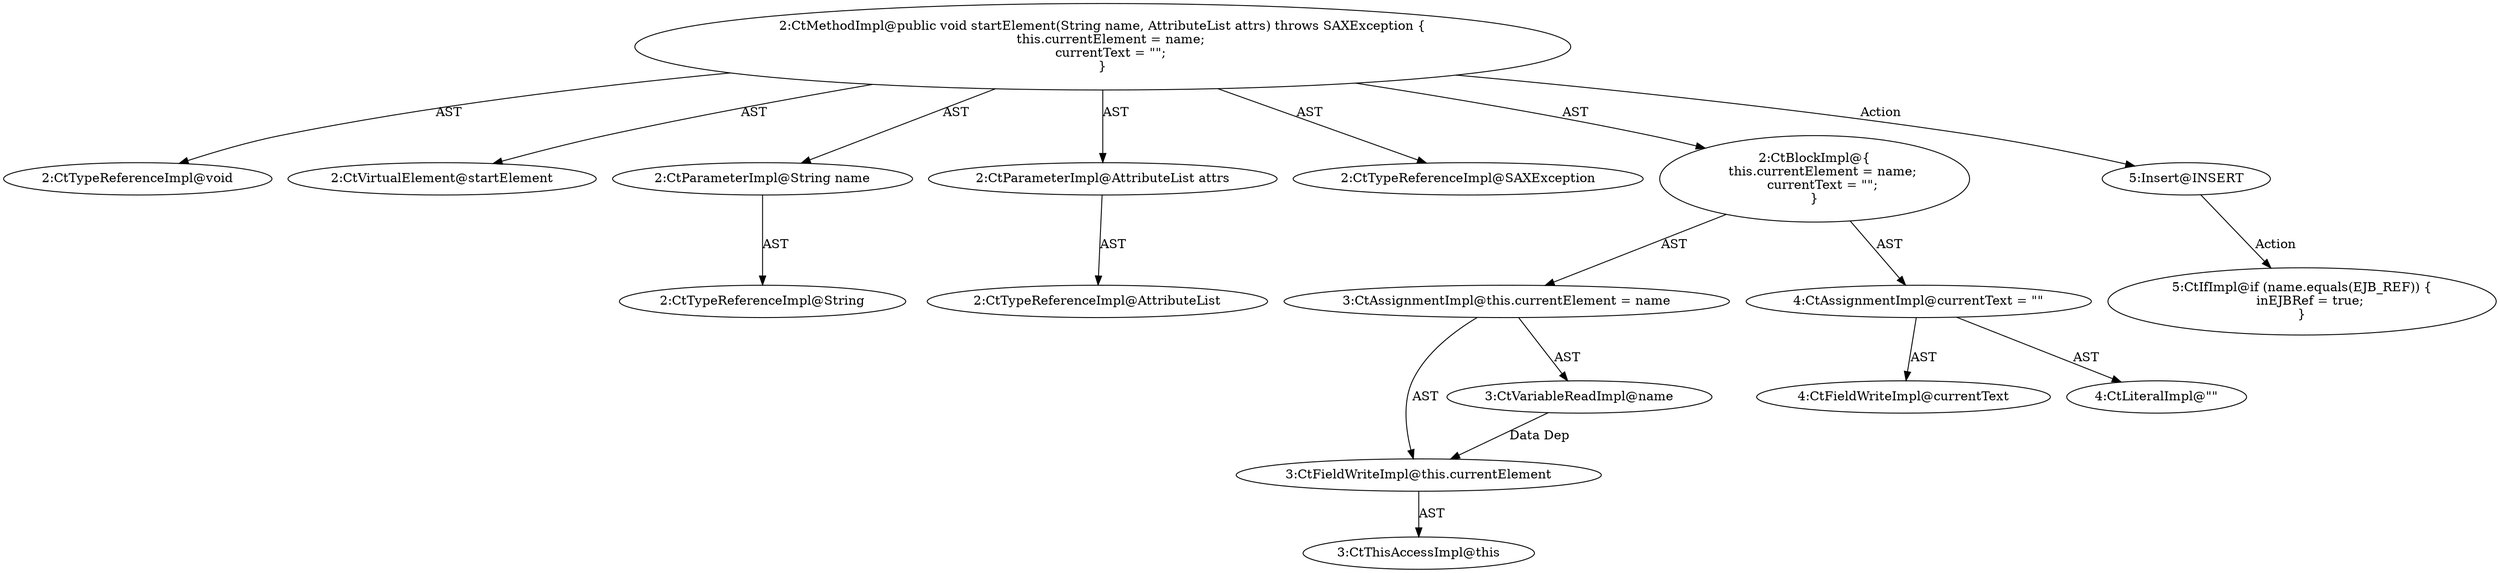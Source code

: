 digraph "startElement#?,String,AttributeList" {
0 [label="2:CtTypeReferenceImpl@void" shape=ellipse]
1 [label="2:CtVirtualElement@startElement" shape=ellipse]
2 [label="2:CtParameterImpl@String name" shape=ellipse]
3 [label="2:CtTypeReferenceImpl@String" shape=ellipse]
4 [label="2:CtParameterImpl@AttributeList attrs" shape=ellipse]
5 [label="2:CtTypeReferenceImpl@AttributeList" shape=ellipse]
6 [label="2:CtTypeReferenceImpl@SAXException" shape=ellipse]
7 [label="3:CtFieldWriteImpl@this.currentElement" shape=ellipse]
8 [label="3:CtThisAccessImpl@this" shape=ellipse]
9 [label="3:CtVariableReadImpl@name" shape=ellipse]
10 [label="3:CtAssignmentImpl@this.currentElement = name" shape=ellipse]
11 [label="4:CtFieldWriteImpl@currentText" shape=ellipse]
12 [label="4:CtLiteralImpl@\"\"" shape=ellipse]
13 [label="4:CtAssignmentImpl@currentText = \"\"" shape=ellipse]
14 [label="2:CtBlockImpl@\{
    this.currentElement = name;
    currentText = \"\";
\}" shape=ellipse]
15 [label="2:CtMethodImpl@public void startElement(String name, AttributeList attrs) throws SAXException \{
    this.currentElement = name;
    currentText = \"\";
\}" shape=ellipse]
16 [label="5:Insert@INSERT" shape=ellipse]
17 [label="5:CtIfImpl@if (name.equals(EJB_REF)) \{
    inEJBRef = true;
\}" shape=ellipse]
2 -> 3 [label="AST"];
4 -> 5 [label="AST"];
7 -> 8 [label="AST"];
9 -> 7 [label="Data Dep"];
10 -> 7 [label="AST"];
10 -> 9 [label="AST"];
13 -> 11 [label="AST"];
13 -> 12 [label="AST"];
14 -> 10 [label="AST"];
14 -> 13 [label="AST"];
15 -> 1 [label="AST"];
15 -> 0 [label="AST"];
15 -> 2 [label="AST"];
15 -> 4 [label="AST"];
15 -> 6 [label="AST"];
15 -> 14 [label="AST"];
15 -> 16 [label="Action"];
16 -> 17 [label="Action"];
}